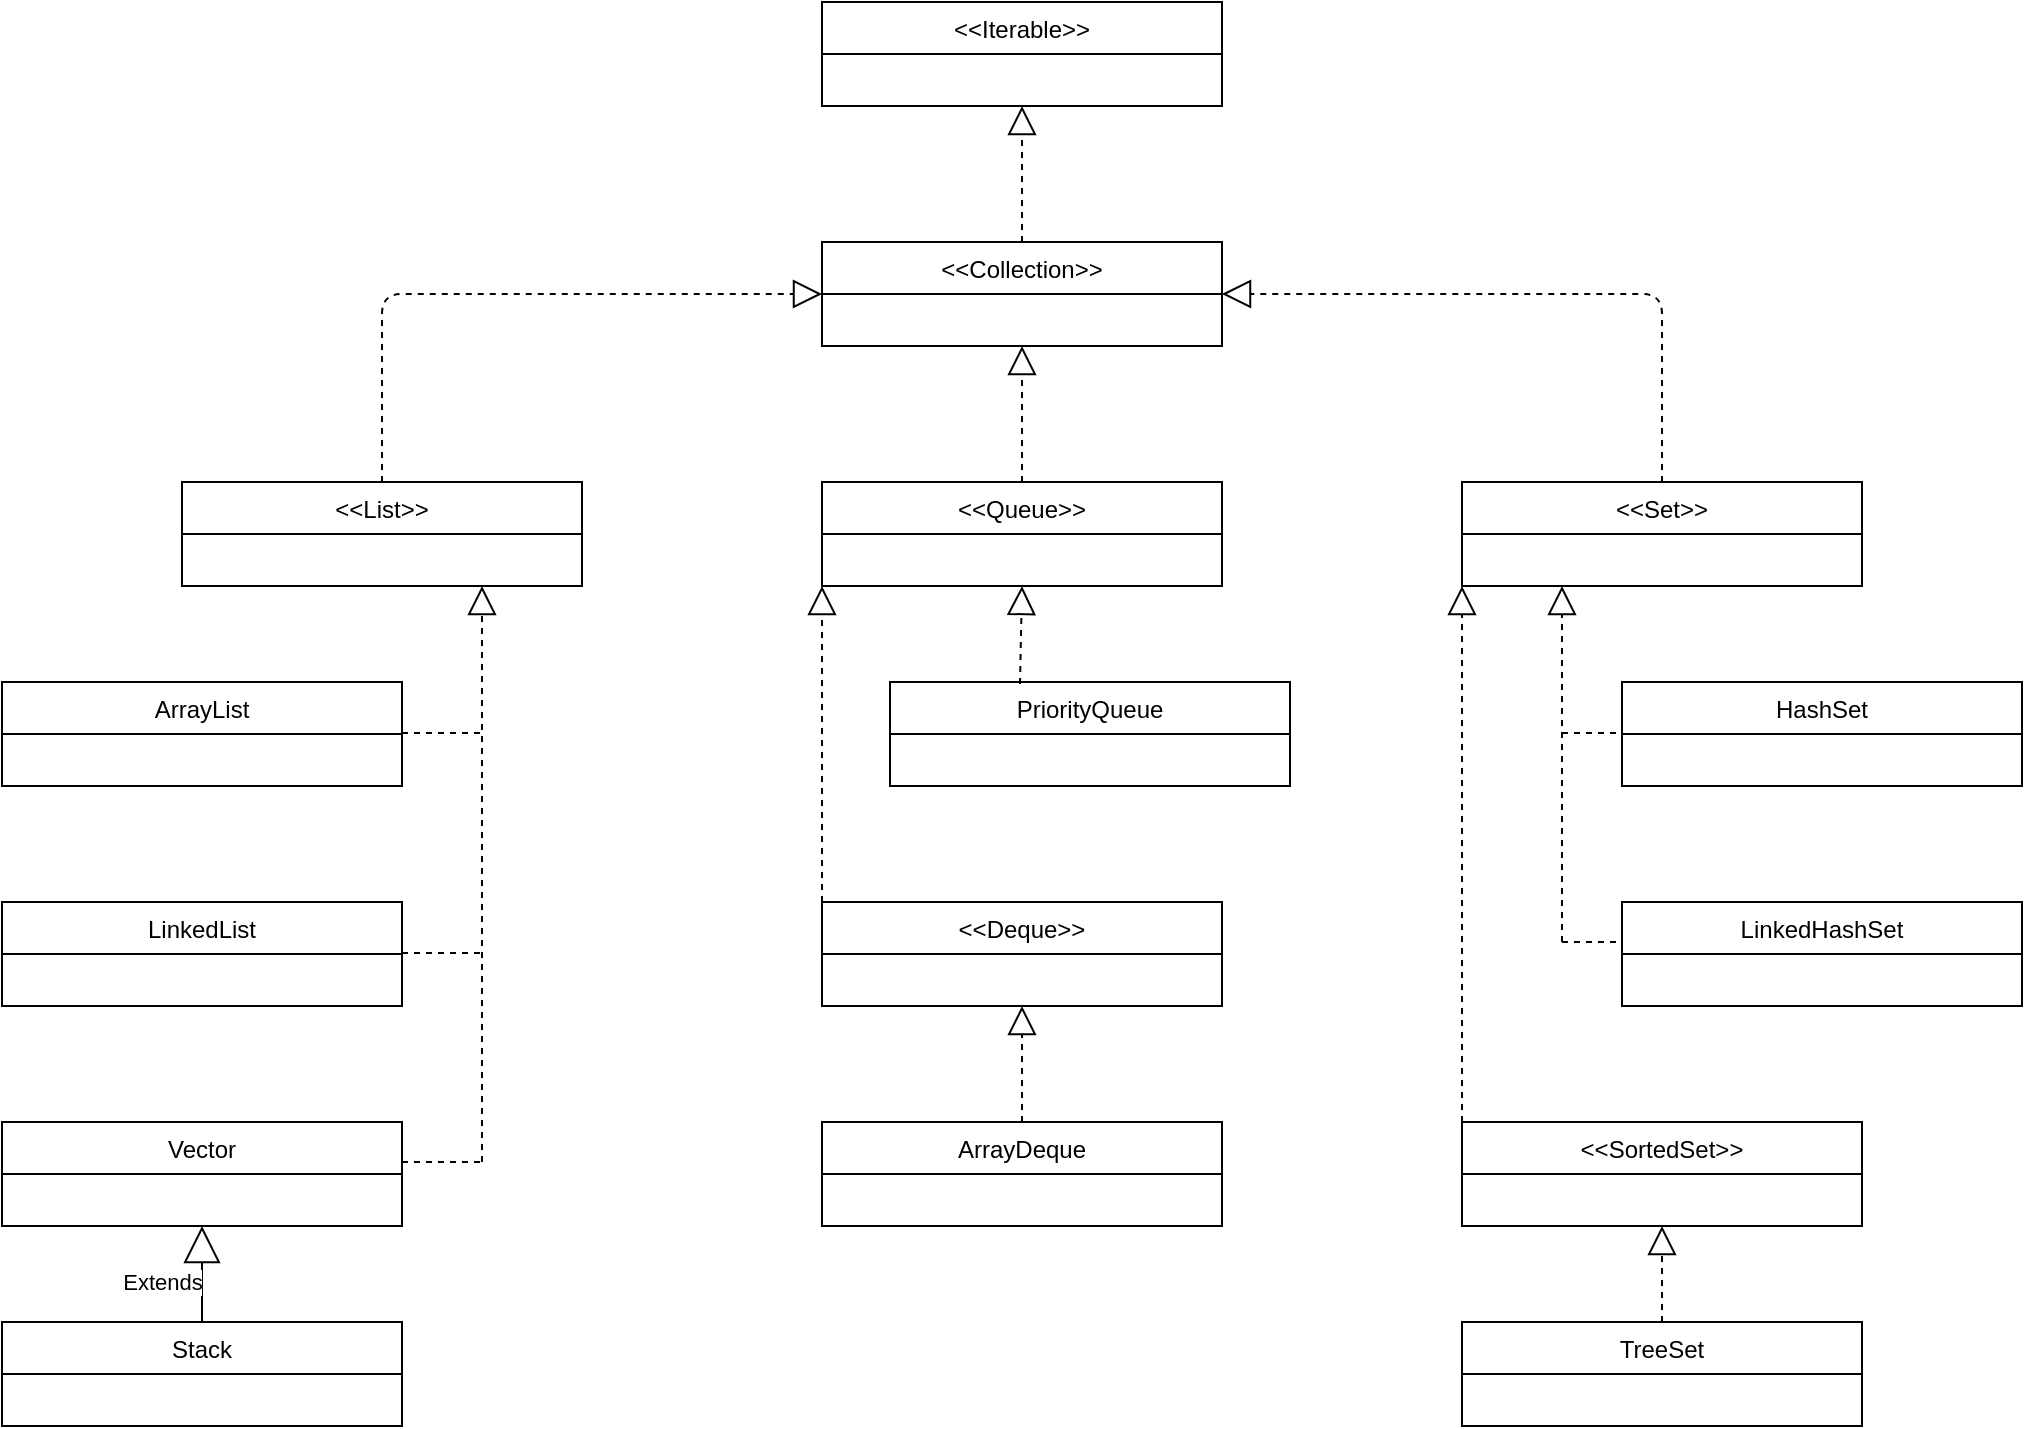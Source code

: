 <mxfile version="14.5.3" type="github">
  <diagram id="C5RBs43oDa-KdzZeNtuy" name="Collection">
    <mxGraphModel dx="2249" dy="1931" grid="1" gridSize="10" guides="1" tooltips="1" connect="1" arrows="1" fold="1" page="1" pageScale="1" pageWidth="827" pageHeight="1169" math="0" shadow="0">
      <root>
        <mxCell id="WIyWlLk6GJQsqaUBKTNV-0" />
        <mxCell id="WIyWlLk6GJQsqaUBKTNV-1" parent="WIyWlLk6GJQsqaUBKTNV-0" />
        <mxCell id="ttxkt150P3jB2o2z4LJt-0" value="&lt;&lt;Iterable&gt;&gt;" style="swimlane;fontStyle=0;childLayout=stackLayout;horizontal=1;startSize=26;fillColor=none;horizontalStack=0;resizeParent=1;resizeParentMax=0;resizeLast=0;collapsible=1;marginBottom=0;" vertex="1" parent="WIyWlLk6GJQsqaUBKTNV-1">
          <mxGeometry x="280" y="-1160" width="200" height="52" as="geometry" />
        </mxCell>
        <mxCell id="ttxkt150P3jB2o2z4LJt-4" value="&lt;&lt;Collection&gt;&gt;" style="swimlane;fontStyle=0;childLayout=stackLayout;horizontal=1;startSize=26;fillColor=none;horizontalStack=0;resizeParent=1;resizeParentMax=0;resizeLast=0;collapsible=1;marginBottom=0;" vertex="1" parent="WIyWlLk6GJQsqaUBKTNV-1">
          <mxGeometry x="280" y="-1040" width="200" height="52" as="geometry" />
        </mxCell>
        <mxCell id="ttxkt150P3jB2o2z4LJt-8" value="" style="endArrow=block;dashed=1;endFill=0;endSize=12;html=1;entryX=0.5;entryY=1;entryDx=0;entryDy=0;exitX=0.5;exitY=0;exitDx=0;exitDy=0;" edge="1" parent="WIyWlLk6GJQsqaUBKTNV-1" source="ttxkt150P3jB2o2z4LJt-4" target="ttxkt150P3jB2o2z4LJt-0">
          <mxGeometry width="160" relative="1" as="geometry">
            <mxPoint x="480" y="-870" as="sourcePoint" />
            <mxPoint x="640" y="-870" as="targetPoint" />
          </mxGeometry>
        </mxCell>
        <mxCell id="ttxkt150P3jB2o2z4LJt-9" value="&lt;&lt;List&gt;&gt;" style="swimlane;fontStyle=0;childLayout=stackLayout;horizontal=1;startSize=26;fillColor=none;horizontalStack=0;resizeParent=1;resizeParentMax=0;resizeLast=0;collapsible=1;marginBottom=0;" vertex="1" parent="WIyWlLk6GJQsqaUBKTNV-1">
          <mxGeometry x="-40" y="-920" width="200" height="52" as="geometry" />
        </mxCell>
        <mxCell id="ttxkt150P3jB2o2z4LJt-10" value="&lt;&lt;Queue&gt;&gt;" style="swimlane;fontStyle=0;childLayout=stackLayout;horizontal=1;startSize=26;fillColor=none;horizontalStack=0;resizeParent=1;resizeParentMax=0;resizeLast=0;collapsible=1;marginBottom=0;" vertex="1" parent="WIyWlLk6GJQsqaUBKTNV-1">
          <mxGeometry x="280" y="-920" width="200" height="52" as="geometry" />
        </mxCell>
        <mxCell id="ttxkt150P3jB2o2z4LJt-11" value="&lt;&lt;Set&gt;&gt;" style="swimlane;fontStyle=0;childLayout=stackLayout;horizontal=1;startSize=26;fillColor=none;horizontalStack=0;resizeParent=1;resizeParentMax=0;resizeLast=0;collapsible=1;marginBottom=0;" vertex="1" parent="WIyWlLk6GJQsqaUBKTNV-1">
          <mxGeometry x="600" y="-920" width="200" height="52" as="geometry" />
        </mxCell>
        <mxCell id="ttxkt150P3jB2o2z4LJt-12" value="PriorityQueue" style="swimlane;fontStyle=0;childLayout=stackLayout;horizontal=1;startSize=26;fillColor=none;horizontalStack=0;resizeParent=1;resizeParentMax=0;resizeLast=0;collapsible=1;marginBottom=0;" vertex="1" parent="WIyWlLk6GJQsqaUBKTNV-1">
          <mxGeometry x="314" y="-820" width="200" height="52" as="geometry" />
        </mxCell>
        <mxCell id="ttxkt150P3jB2o2z4LJt-13" value="&lt;&lt;Deque&gt;&gt;" style="swimlane;fontStyle=0;childLayout=stackLayout;horizontal=1;startSize=26;fillColor=none;horizontalStack=0;resizeParent=1;resizeParentMax=0;resizeLast=0;collapsible=1;marginBottom=0;" vertex="1" parent="WIyWlLk6GJQsqaUBKTNV-1">
          <mxGeometry x="280" y="-710" width="200" height="52" as="geometry" />
        </mxCell>
        <mxCell id="ttxkt150P3jB2o2z4LJt-14" value="ArrayDeque" style="swimlane;fontStyle=0;childLayout=stackLayout;horizontal=1;startSize=26;fillColor=none;horizontalStack=0;resizeParent=1;resizeParentMax=0;resizeLast=0;collapsible=1;marginBottom=0;" vertex="1" parent="WIyWlLk6GJQsqaUBKTNV-1">
          <mxGeometry x="280" y="-600" width="200" height="52" as="geometry" />
        </mxCell>
        <mxCell id="ttxkt150P3jB2o2z4LJt-15" value="ArrayList" style="swimlane;fontStyle=0;childLayout=stackLayout;horizontal=1;startSize=26;fillColor=none;horizontalStack=0;resizeParent=1;resizeParentMax=0;resizeLast=0;collapsible=1;marginBottom=0;" vertex="1" parent="WIyWlLk6GJQsqaUBKTNV-1">
          <mxGeometry x="-130" y="-820" width="200" height="52" as="geometry" />
        </mxCell>
        <mxCell id="ttxkt150P3jB2o2z4LJt-16" value="LinkedList" style="swimlane;fontStyle=0;childLayout=stackLayout;horizontal=1;startSize=26;fillColor=none;horizontalStack=0;resizeParent=1;resizeParentMax=0;resizeLast=0;collapsible=1;marginBottom=0;" vertex="1" parent="WIyWlLk6GJQsqaUBKTNV-1">
          <mxGeometry x="-130" y="-710" width="200" height="52" as="geometry" />
        </mxCell>
        <mxCell id="ttxkt150P3jB2o2z4LJt-17" value="Vector" style="swimlane;fontStyle=0;childLayout=stackLayout;horizontal=1;startSize=26;fillColor=none;horizontalStack=0;resizeParent=1;resizeParentMax=0;resizeLast=0;collapsible=1;marginBottom=0;" vertex="1" parent="WIyWlLk6GJQsqaUBKTNV-1">
          <mxGeometry x="-130" y="-600" width="200" height="52" as="geometry" />
        </mxCell>
        <mxCell id="ttxkt150P3jB2o2z4LJt-18" value="Stack" style="swimlane;fontStyle=0;childLayout=stackLayout;horizontal=1;startSize=26;fillColor=none;horizontalStack=0;resizeParent=1;resizeParentMax=0;resizeLast=0;collapsible=1;marginBottom=0;" vertex="1" parent="WIyWlLk6GJQsqaUBKTNV-1">
          <mxGeometry x="-130" y="-500" width="200" height="52" as="geometry" />
        </mxCell>
        <mxCell id="ttxkt150P3jB2o2z4LJt-19" value="HashSet" style="swimlane;fontStyle=0;childLayout=stackLayout;horizontal=1;startSize=26;fillColor=none;horizontalStack=0;resizeParent=1;resizeParentMax=0;resizeLast=0;collapsible=1;marginBottom=0;" vertex="1" parent="WIyWlLk6GJQsqaUBKTNV-1">
          <mxGeometry x="680" y="-820" width="200" height="52" as="geometry" />
        </mxCell>
        <mxCell id="ttxkt150P3jB2o2z4LJt-20" value="LinkedHashSet" style="swimlane;fontStyle=0;childLayout=stackLayout;horizontal=1;startSize=26;fillColor=none;horizontalStack=0;resizeParent=1;resizeParentMax=0;resizeLast=0;collapsible=1;marginBottom=0;" vertex="1" parent="WIyWlLk6GJQsqaUBKTNV-1">
          <mxGeometry x="680" y="-710" width="200" height="52" as="geometry" />
        </mxCell>
        <mxCell id="ttxkt150P3jB2o2z4LJt-21" value="&lt;&lt;SortedSet&gt;&gt;" style="swimlane;fontStyle=0;childLayout=stackLayout;horizontal=1;startSize=26;fillColor=none;horizontalStack=0;resizeParent=1;resizeParentMax=0;resizeLast=0;collapsible=1;marginBottom=0;" vertex="1" parent="WIyWlLk6GJQsqaUBKTNV-1">
          <mxGeometry x="600" y="-600" width="200" height="52" as="geometry" />
        </mxCell>
        <mxCell id="ttxkt150P3jB2o2z4LJt-22" value="TreeSet" style="swimlane;fontStyle=0;childLayout=stackLayout;horizontal=1;startSize=26;fillColor=none;horizontalStack=0;resizeParent=1;resizeParentMax=0;resizeLast=0;collapsible=1;marginBottom=0;" vertex="1" parent="WIyWlLk6GJQsqaUBKTNV-1">
          <mxGeometry x="600" y="-500" width="200" height="52" as="geometry" />
        </mxCell>
        <mxCell id="ttxkt150P3jB2o2z4LJt-23" value="" style="endArrow=block;dashed=1;endFill=0;endSize=12;html=1;entryX=0.75;entryY=1;entryDx=0;entryDy=0;" edge="1" parent="WIyWlLk6GJQsqaUBKTNV-1" target="ttxkt150P3jB2o2z4LJt-9">
          <mxGeometry width="160" relative="1" as="geometry">
            <mxPoint x="110" y="-580" as="sourcePoint" />
            <mxPoint x="510" y="-770" as="targetPoint" />
          </mxGeometry>
        </mxCell>
        <mxCell id="ttxkt150P3jB2o2z4LJt-24" value="" style="endArrow=none;dashed=1;html=1;" edge="1" parent="WIyWlLk6GJQsqaUBKTNV-1">
          <mxGeometry width="50" height="50" relative="1" as="geometry">
            <mxPoint x="70" y="-580" as="sourcePoint" />
            <mxPoint x="110" y="-580" as="targetPoint" />
          </mxGeometry>
        </mxCell>
        <mxCell id="ttxkt150P3jB2o2z4LJt-25" value="" style="endArrow=none;dashed=1;html=1;" edge="1" parent="WIyWlLk6GJQsqaUBKTNV-1">
          <mxGeometry width="50" height="50" relative="1" as="geometry">
            <mxPoint x="70" y="-684.5" as="sourcePoint" />
            <mxPoint x="110" y="-684.5" as="targetPoint" />
          </mxGeometry>
        </mxCell>
        <mxCell id="ttxkt150P3jB2o2z4LJt-26" value="" style="endArrow=none;dashed=1;html=1;" edge="1" parent="WIyWlLk6GJQsqaUBKTNV-1">
          <mxGeometry width="50" height="50" relative="1" as="geometry">
            <mxPoint x="70" y="-794.5" as="sourcePoint" />
            <mxPoint x="110" y="-794.5" as="targetPoint" />
          </mxGeometry>
        </mxCell>
        <mxCell id="ttxkt150P3jB2o2z4LJt-27" value="Extends" style="endArrow=block;endSize=16;endFill=0;html=1;entryX=0.5;entryY=1;entryDx=0;entryDy=0;exitX=0.5;exitY=0;exitDx=0;exitDy=0;" edge="1" parent="WIyWlLk6GJQsqaUBKTNV-1" source="ttxkt150P3jB2o2z4LJt-18" target="ttxkt150P3jB2o2z4LJt-17">
          <mxGeometry x="-0.167" y="20" width="160" relative="1" as="geometry">
            <mxPoint x="-40" y="-500" as="sourcePoint" />
            <mxPoint x="120" y="-500" as="targetPoint" />
            <mxPoint as="offset" />
          </mxGeometry>
        </mxCell>
        <mxCell id="ttxkt150P3jB2o2z4LJt-28" value="" style="endArrow=block;dashed=1;endFill=0;endSize=12;html=1;entryX=0.5;entryY=1;entryDx=0;entryDy=0;exitX=0.325;exitY=0.019;exitDx=0;exitDy=0;exitPerimeter=0;" edge="1" parent="WIyWlLk6GJQsqaUBKTNV-1" source="ttxkt150P3jB2o2z4LJt-12" target="ttxkt150P3jB2o2z4LJt-10">
          <mxGeometry width="160" relative="1" as="geometry">
            <mxPoint x="350" y="-770" as="sourcePoint" />
            <mxPoint x="510" y="-770" as="targetPoint" />
          </mxGeometry>
        </mxCell>
        <mxCell id="ttxkt150P3jB2o2z4LJt-29" value="" style="endArrow=block;dashed=1;endFill=0;endSize=12;html=1;entryX=0;entryY=1;entryDx=0;entryDy=0;exitX=0;exitY=0;exitDx=0;exitDy=0;" edge="1" parent="WIyWlLk6GJQsqaUBKTNV-1" source="ttxkt150P3jB2o2z4LJt-13" target="ttxkt150P3jB2o2z4LJt-10">
          <mxGeometry width="160" relative="1" as="geometry">
            <mxPoint x="350" y="-770" as="sourcePoint" />
            <mxPoint x="510" y="-770" as="targetPoint" />
          </mxGeometry>
        </mxCell>
        <mxCell id="ttxkt150P3jB2o2z4LJt-30" value="" style="endArrow=block;dashed=1;endFill=0;endSize=12;html=1;exitX=0.5;exitY=0;exitDx=0;exitDy=0;entryX=0.5;entryY=1;entryDx=0;entryDy=0;" edge="1" parent="WIyWlLk6GJQsqaUBKTNV-1" source="ttxkt150P3jB2o2z4LJt-14" target="ttxkt150P3jB2o2z4LJt-13">
          <mxGeometry width="160" relative="1" as="geometry">
            <mxPoint x="350" y="-770" as="sourcePoint" />
            <mxPoint x="510" y="-770" as="targetPoint" />
          </mxGeometry>
        </mxCell>
        <mxCell id="ttxkt150P3jB2o2z4LJt-31" value="" style="endArrow=block;dashed=1;endFill=0;endSize=12;html=1;entryX=0.25;entryY=1;entryDx=0;entryDy=0;" edge="1" parent="WIyWlLk6GJQsqaUBKTNV-1" target="ttxkt150P3jB2o2z4LJt-11">
          <mxGeometry width="160" relative="1" as="geometry">
            <mxPoint x="650" y="-690" as="sourcePoint" />
            <mxPoint x="510" y="-770" as="targetPoint" />
          </mxGeometry>
        </mxCell>
        <mxCell id="ttxkt150P3jB2o2z4LJt-32" value="" style="endArrow=none;dashed=1;html=1;" edge="1" parent="WIyWlLk6GJQsqaUBKTNV-1">
          <mxGeometry width="50" height="50" relative="1" as="geometry">
            <mxPoint x="650" y="-690" as="sourcePoint" />
            <mxPoint x="680" y="-690" as="targetPoint" />
          </mxGeometry>
        </mxCell>
        <mxCell id="ttxkt150P3jB2o2z4LJt-33" value="" style="endArrow=none;dashed=1;html=1;" edge="1" parent="WIyWlLk6GJQsqaUBKTNV-1">
          <mxGeometry width="50" height="50" relative="1" as="geometry">
            <mxPoint x="650" y="-794.5" as="sourcePoint" />
            <mxPoint x="680" y="-794.5" as="targetPoint" />
          </mxGeometry>
        </mxCell>
        <mxCell id="ttxkt150P3jB2o2z4LJt-34" value="" style="endArrow=block;dashed=1;endFill=0;endSize=12;html=1;entryX=0.5;entryY=1;entryDx=0;entryDy=0;exitX=0.5;exitY=0;exitDx=0;exitDy=0;" edge="1" parent="WIyWlLk6GJQsqaUBKTNV-1" source="ttxkt150P3jB2o2z4LJt-22" target="ttxkt150P3jB2o2z4LJt-21">
          <mxGeometry width="160" relative="1" as="geometry">
            <mxPoint x="630" y="-510" as="sourcePoint" />
            <mxPoint x="630" y="-548" as="targetPoint" />
          </mxGeometry>
        </mxCell>
        <mxCell id="ttxkt150P3jB2o2z4LJt-35" value="" style="endArrow=block;dashed=1;endFill=0;endSize=12;html=1;exitX=0;exitY=0;exitDx=0;exitDy=0;entryX=0;entryY=1;entryDx=0;entryDy=0;" edge="1" parent="WIyWlLk6GJQsqaUBKTNV-1" source="ttxkt150P3jB2o2z4LJt-21" target="ttxkt150P3jB2o2z4LJt-11">
          <mxGeometry width="160" relative="1" as="geometry">
            <mxPoint x="350" y="-770" as="sourcePoint" />
            <mxPoint x="510" y="-770" as="targetPoint" />
          </mxGeometry>
        </mxCell>
        <mxCell id="ttxkt150P3jB2o2z4LJt-36" value="" style="endArrow=block;dashed=1;endFill=0;endSize=12;html=1;exitX=0.5;exitY=0;exitDx=0;exitDy=0;entryX=0;entryY=0.5;entryDx=0;entryDy=0;" edge="1" parent="WIyWlLk6GJQsqaUBKTNV-1" source="ttxkt150P3jB2o2z4LJt-9" target="ttxkt150P3jB2o2z4LJt-4">
          <mxGeometry width="160" relative="1" as="geometry">
            <mxPoint x="350" y="-770" as="sourcePoint" />
            <mxPoint x="510" y="-770" as="targetPoint" />
            <Array as="points">
              <mxPoint x="60" y="-1014" />
            </Array>
          </mxGeometry>
        </mxCell>
        <mxCell id="ttxkt150P3jB2o2z4LJt-37" value="" style="endArrow=block;dashed=1;endFill=0;endSize=12;html=1;exitX=0.5;exitY=0;exitDx=0;exitDy=0;entryX=1;entryY=0.5;entryDx=0;entryDy=0;" edge="1" parent="WIyWlLk6GJQsqaUBKTNV-1" source="ttxkt150P3jB2o2z4LJt-11" target="ttxkt150P3jB2o2z4LJt-4">
          <mxGeometry width="160" relative="1" as="geometry">
            <mxPoint x="350" y="-770" as="sourcePoint" />
            <mxPoint x="510" y="-770" as="targetPoint" />
            <Array as="points">
              <mxPoint x="700" y="-960" />
              <mxPoint x="700" y="-1014" />
              <mxPoint x="600" y="-1014" />
            </Array>
          </mxGeometry>
        </mxCell>
        <mxCell id="ttxkt150P3jB2o2z4LJt-38" value="" style="endArrow=block;dashed=1;endFill=0;endSize=12;html=1;exitX=0.5;exitY=0;exitDx=0;exitDy=0;entryX=0.5;entryY=1;entryDx=0;entryDy=0;" edge="1" parent="WIyWlLk6GJQsqaUBKTNV-1" source="ttxkt150P3jB2o2z4LJt-10" target="ttxkt150P3jB2o2z4LJt-4">
          <mxGeometry width="160" relative="1" as="geometry">
            <mxPoint x="350" y="-770" as="sourcePoint" />
            <mxPoint x="510" y="-770" as="targetPoint" />
          </mxGeometry>
        </mxCell>
      </root>
    </mxGraphModel>
  </diagram>
</mxfile>
